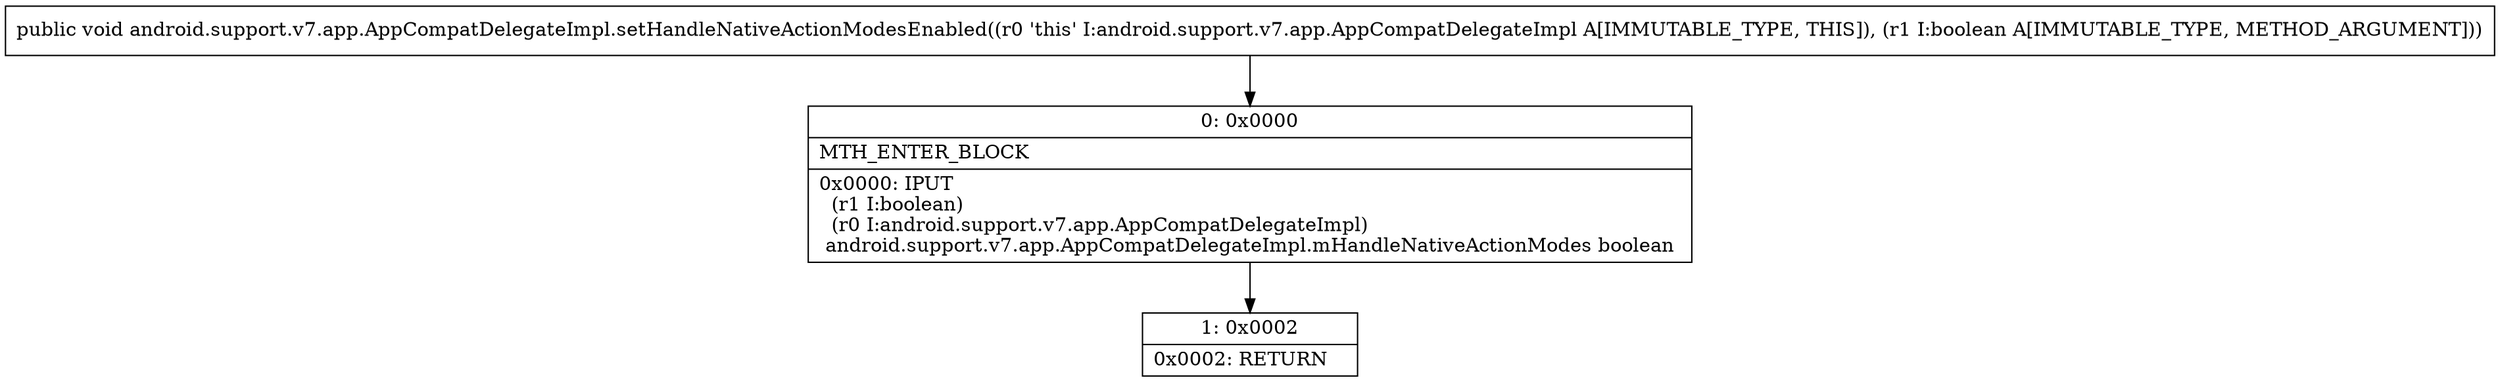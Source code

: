 digraph "CFG forandroid.support.v7.app.AppCompatDelegateImpl.setHandleNativeActionModesEnabled(Z)V" {
Node_0 [shape=record,label="{0\:\ 0x0000|MTH_ENTER_BLOCK\l|0x0000: IPUT  \l  (r1 I:boolean)\l  (r0 I:android.support.v7.app.AppCompatDelegateImpl)\l android.support.v7.app.AppCompatDelegateImpl.mHandleNativeActionModes boolean \l}"];
Node_1 [shape=record,label="{1\:\ 0x0002|0x0002: RETURN   \l}"];
MethodNode[shape=record,label="{public void android.support.v7.app.AppCompatDelegateImpl.setHandleNativeActionModesEnabled((r0 'this' I:android.support.v7.app.AppCompatDelegateImpl A[IMMUTABLE_TYPE, THIS]), (r1 I:boolean A[IMMUTABLE_TYPE, METHOD_ARGUMENT])) }"];
MethodNode -> Node_0;
Node_0 -> Node_1;
}

